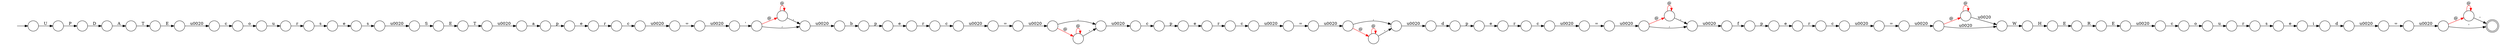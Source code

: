 digraph Automaton {
  rankdir = LR;
  0 [shape=circle,label=""];
  0 -> 21 [label="r"]
  1 [shape=circle,label=""];
  1 -> 71 [label="\u0020"]
  2 [shape=circle,label=""];
  2 -> 2 [label="@",color=red]
  2 -> 29 [label=","]
  3 [shape=circle,label=""];
  3 -> 15 [label="c"]
  4 [shape=circle,label=""];
  4 -> 70 [label="p"]
  5 [shape=circle,label=""];
  5 -> 53 [label="u"]
  6 [shape=circle,label=""];
  6 -> 66 [label="@",color=red]
  6 -> 91 [label="'"]
  7 [shape=circle,label=""];
  7 -> 26 [label="e"]
  8 [shape=circle,label=""];
  8 -> 31 [label="R"]
  9 [shape=circle,label=""];
  9 -> 52 [label="e"]
  10 [shape=circle,label=""];
  initial [shape=plaintext,label=""];
  initial -> 10
  10 -> 22 [label="U"]
  11 [shape=circle,label=""];
  11 -> 4 [label="b"]
  12 [shape=circle,label=""];
  12 -> 61 [label="="]
  13 [shape=circle,label=""];
  13 -> 85 [label="T"]
  14 [shape=circle,label=""];
  14 -> 82 [label="c"]
  15 [shape=circle,label=""];
  15 -> 92 [label="\u0020"]
  16 [shape=circle,label=""];
  16 -> 90 [label="d"]
  17 [shape=circle,label=""];
  17 -> 69 [label="\u0020"]
  18 [shape=circle,label=""];
  18 -> 18 [label="@",color=red]
  18 -> 75 [label="\u0020"]
  19 [shape=circle,label=""];
  19 -> 14 [label="\u0020"]
  20 [shape=circle,label=""];
  20 -> 78 [label="a"]
  21 [shape=circle,label=""];
  21 -> 55 [label="c"]
  22 [shape=circle,label=""];
  22 -> 64 [label="P"]
  23 [shape=circle,label=""];
  23 -> 72 [label="e"]
  24 [shape=circle,label=""];
  24 -> 41 [label="\u0020"]
  25 [shape=circle,label=""];
  25 -> 27 [label="@",color=red]
  25 -> 45 [label=","]
  26 [shape=circle,label=""];
  26 -> 81 [label="s"]
  27 [shape=circle,label=""];
  27 -> 27 [label="@",color=red]
  27 -> 45 [label=","]
  28 [shape=circle,label=""];
  28 -> 43 [label="="]
  29 [shape=circle,label=""];
  29 -> 34 [label="\u0020"]
  30 [shape=circle,label=""];
  30 -> 73 [label="@",color=red]
  30 -> 24 [label=","]
  31 [shape=circle,label=""];
  31 -> 17 [label="E"]
  32 [shape=circle,label=""];
  32 -> 74 [label="e"]
  33 [shape=circle,label=""];
  33 -> 38 [label="c"]
  34 [shape=circle,label=""];
  34 -> 35 [label="f"]
  35 [shape=circle,label=""];
  35 -> 9 [label="p"]
  36 [shape=circle,label=""];
  36 -> 68 [label="r"]
  37 [shape=circle,label=""];
  37 -> 65 [label="o"]
  38 [shape=circle,label=""];
  38 -> 12 [label="\u0020"]
  39 [shape=circle,label=""];
  39 -> 40 [label="="]
  40 [shape=circle,label=""];
  40 -> 6 [label="\u0020"]
  41 [shape=circle,label=""];
  41 -> 48 [label="d"]
  42 [shape=circle,label=""];
  42 -> 44 [label="A"]
  43 [shape=circle,label=""];
  43 -> 51 [label="\u0020"]
  44 [shape=circle,label=""];
  44 -> 79 [label="T"]
  45 [shape=circle,label=""];
  45 -> 11 [label="\u0020"]
  46 [shape=circle,label=""];
  46 -> 47 [label="c"]
  47 [shape=circle,label=""];
  47 -> 77 [label="\u0020"]
  48 [shape=circle,label=""];
  48 -> 63 [label="p"]
  49 [shape=circle,label=""];
  49 -> 89 [label="H"]
  50 [shape=circle,label=""];
  50 -> 46 [label="r"]
  51 [shape=circle,label=""];
  51 -> 58 [label="@",color=red]
  51 -> 19 [label=","]
  52 [shape=circle,label=""];
  52 -> 33 [label="r"]
  53 [shape=circle,label=""];
  53 -> 56 [label="r"]
  54 [shape=circle,label=""];
  54 -> 62 [label="="]
  55 [shape=circle,label=""];
  55 -> 28 [label="\u0020"]
  56 [shape=circle,label=""];
  56 -> 7 [label="s"]
  57 [shape=circle,label=""];
  57 -> 60 [label="S"]
  58 [shape=circle,label=""];
  58 -> 58 [label="@",color=red]
  58 -> 19 [label=","]
  59 [shape=circle,label=""];
  59 -> 30 [label="\u0020"]
  60 [shape=circle,label=""];
  60 -> 13 [label="E"]
  61 [shape=circle,label=""];
  61 -> 83 [label="\u0020"]
  62 [shape=circle,label=""];
  62 -> 84 [label="\u0020"]
  63 [shape=circle,label=""];
  63 -> 50 [label="e"]
  64 [shape=circle,label=""];
  64 -> 42 [label="D"]
  65 [shape=circle,label=""];
  65 -> 36 [label="u"]
  66 [shape=circle,label=""];
  66 -> 66 [label="@",color=red]
  66 -> 91 [label="'"]
  67 [shape=circle,label=""];
  67 -> 16 [label="i"]
  68 [shape=circle,label=""];
  68 -> 76 [label="s"]
  69 [shape=circle,label=""];
  69 -> 37 [label="c"]
  70 [shape=circle,label=""];
  70 -> 0 [label="e"]
  71 [shape=circle,label=""];
  71 -> 86 [label="c"]
  72 [shape=circle,label=""];
  72 -> 3 [label="r"]
  73 [shape=circle,label=""];
  73 -> 73 [label="@",color=red]
  73 -> 24 [label=","]
  74 [shape=circle,label=""];
  74 -> 88 [label="r"]
  75 [shape=circle,label=""];
  75 -> 49 [label="W"]
  76 [shape=circle,label=""];
  76 -> 67 [label="e"]
  77 [shape=circle,label=""];
  77 -> 87 [label="="]
  78 [shape=circle,label=""];
  78 -> 32 [label="p"]
  79 [shape=circle,label=""];
  79 -> 1 [label="E"]
  80 [shape=circle,label=""];
  80 -> 2 [label="@",color=red]
  80 -> 29 [label=","]
  81 [shape=circle,label=""];
  81 -> 57 [label="\u0020"]
  82 [shape=circle,label=""];
  82 -> 23 [label="p"]
  83 [shape=circle,label=""];
  83 -> 18 [label="@",color=red]
  83 -> 75 [label="\u0020"]
  84 [shape=circle,label=""];
  84 -> 25 [label="'"]
  85 [shape=circle,label=""];
  85 -> 20 [label="\u0020"]
  86 [shape=circle,label=""];
  86 -> 5 [label="o"]
  87 [shape=circle,label=""];
  87 -> 80 [label="\u0020"]
  88 [shape=circle,label=""];
  88 -> 93 [label="c"]
  89 [shape=circle,label=""];
  89 -> 8 [label="E"]
  90 [shape=circle,label=""];
  90 -> 39 [label="\u0020"]
  91 [shape=doublecircle,label=""];
  92 [shape=circle,label=""];
  92 -> 59 [label="="]
  93 [shape=circle,label=""];
  93 -> 54 [label="\u0020"]
}

